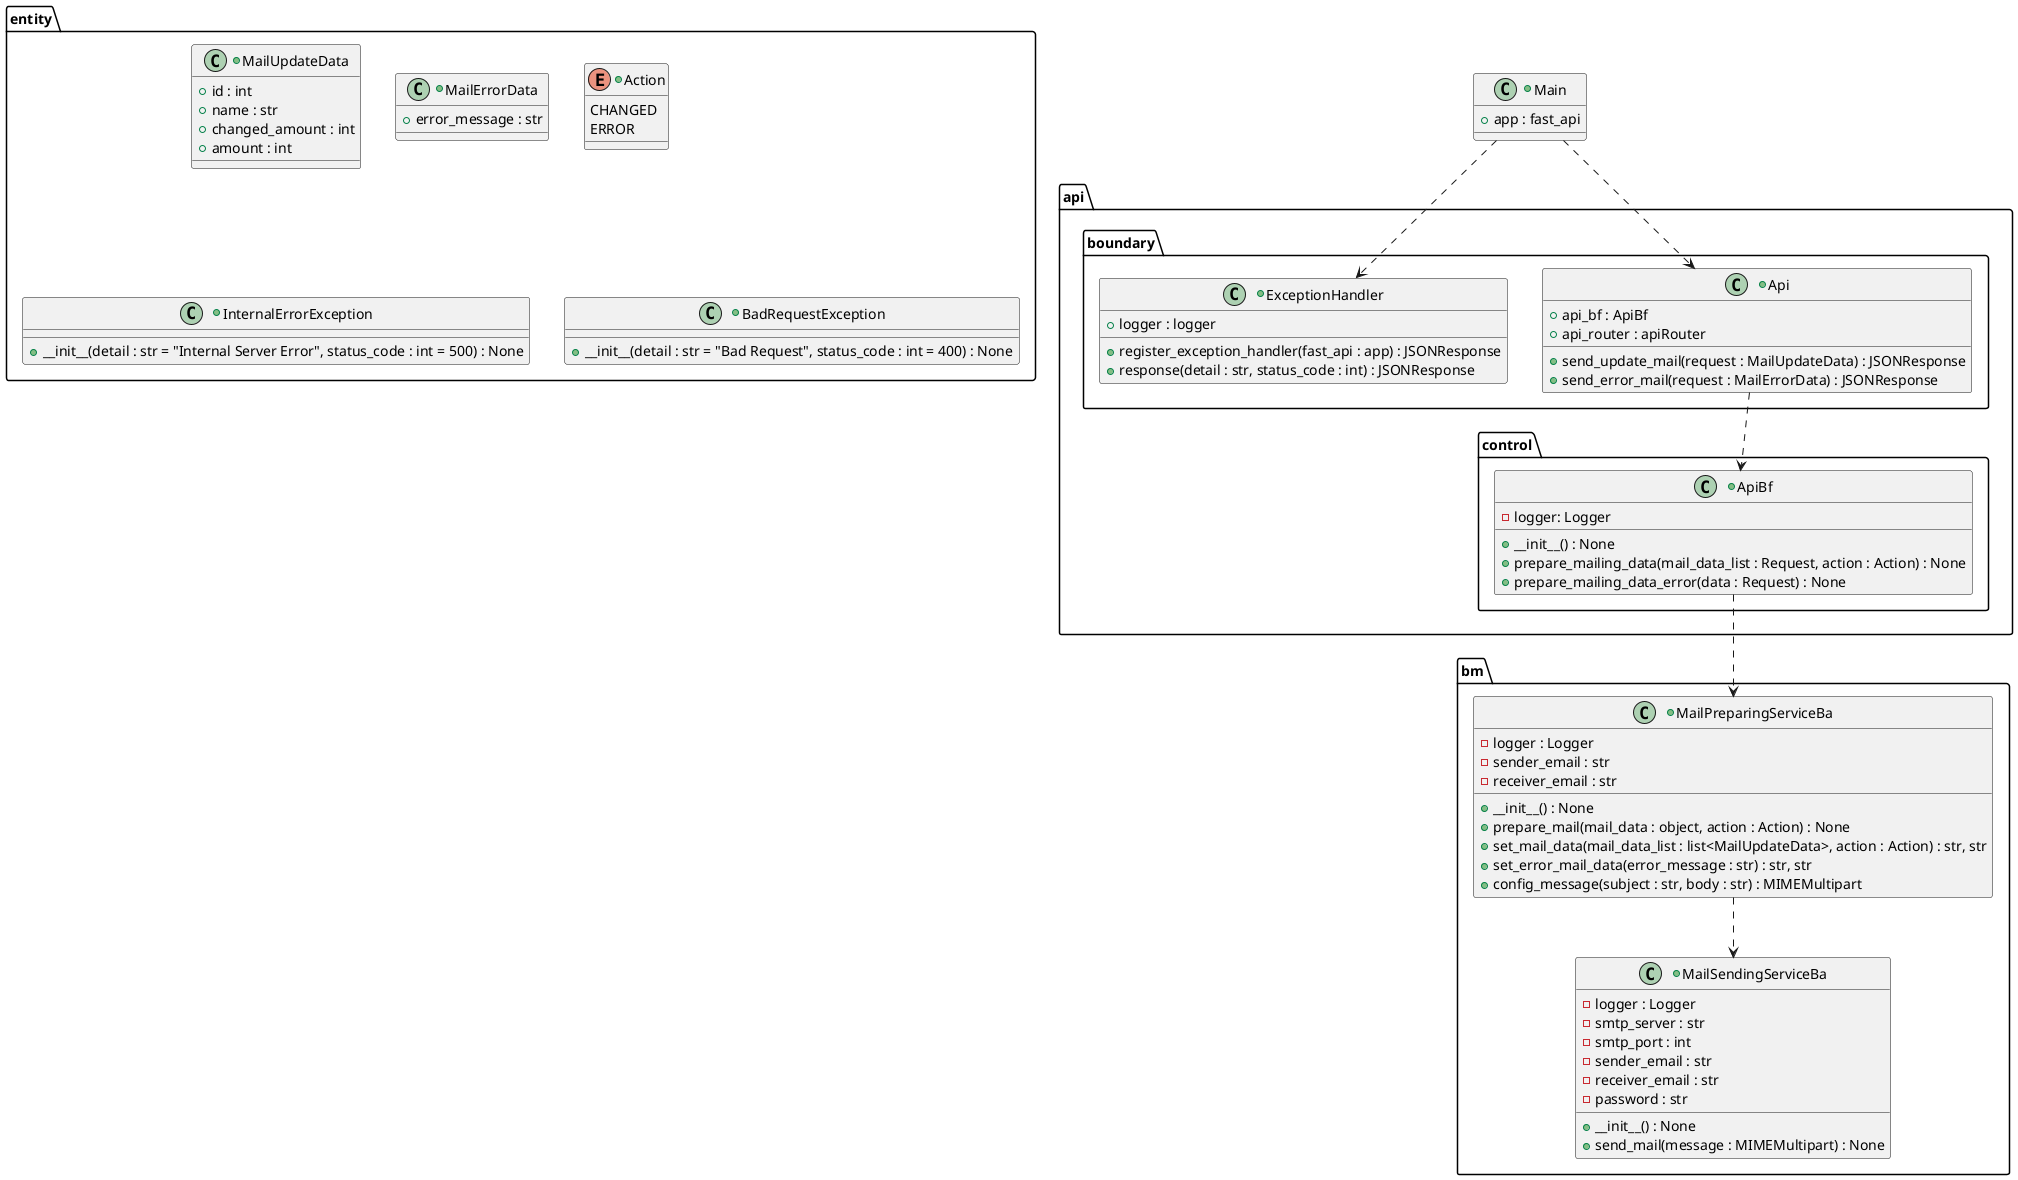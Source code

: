 @startuml

package api {
    package boundary {
        +class Api {
            +api_bf : ApiBf
            +api_router : apiRouter

            +send_update_mail(request : MailUpdateData) : JSONResponse
            +send_error_mail(request : MailErrorData) : JSONResponse
        }

        +class ExceptionHandler {
            +logger : logger

            +register_exception_handler(fast_api : app) : JSONResponse
            +response(detail : str, status_code : int) : JSONResponse
        }
    }

    package control {
        +class ApiBf {
            - logger: Logger

            +__init__() : None
            +prepare_mailing_data(mail_data_list : Request, action : Action) : None
            +prepare_mailing_data_error(data : Request) : None
        }
    }
}

package bm {
    +class MailPreparingServiceBa {
        - logger : Logger
        - sender_email : str
        - receiver_email : str

        + __init__() : None
        + prepare_mail(mail_data : object, action : Action) : None
        + set_mail_data(mail_data_list : list<MailUpdateData>, action : Action) : str, str
        + set_error_mail_data(error_message : str) : str, str
        + config_message(subject : str, body : str) : MIMEMultipart
    }
    +class MailSendingServiceBa {
        - logger : Logger
        - smtp_server : str
        - smtp_port : int
        - sender_email : str
        - receiver_email : str
        - password : str

        + __init__() : None
        + send_mail(message : MIMEMultipart) : None
    }
}

package entity {
    +class MailUpdateData {
        + id : int
        + name : str
        + changed_amount : int
        + amount : int
    }

    +class MailErrorData {
        + error_message : str
    }

    +enum Action {
        CHANGED
        ERROR
    }

    +class InternalErrorException {
        + __init__(detail : str = "Internal Server Error", status_code : int = 500) : None
    }

    +class BadRequestException {
        +__init__(detail : str = "Bad Request", status_code : int = 400) : None
    }
}

+class Main {
    +app : fast_api
}

Main ..> ExceptionHandler
Main ..> Api

Api ..> ApiBf

ApiBf ..> MailPreparingServiceBa

MailPreparingServiceBa ..> MailSendingServiceBa

@enduml
